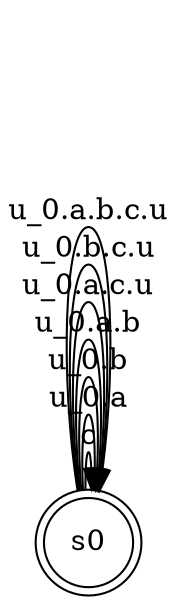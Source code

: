 digraph UnionIntersection { 
  rankdir="LR"
  s0 [ shape="doublecircle" ]
  s0->s0 [
    label= "c"
  ] ;
  s0->s0 [
    label= "u_0.a"
  ] ;
  s0->s0 [
    label= "u_0.b"
  ] ;
  s0->s0 [
    label= "u_0.a.b"
  ] ;
  s0->s0 [
    label= "u_0.a.c.u"
  ] ;
  s0->s0 [
    label= "u_0.b.c.u"
  ] ;
  s0->s0 [
    label= "u_0.a.b.c.u"
  ] ;
}


